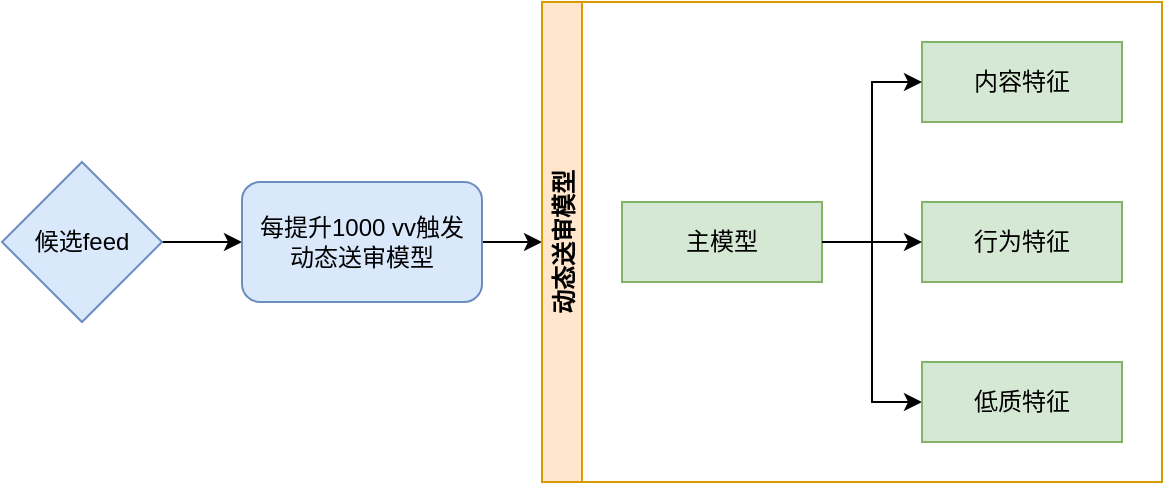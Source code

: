 <mxfile version="20.2.7" type="github">
  <diagram id="vV0CVoXvGQLhpZZ3DmrQ" name="Page-1">
    <mxGraphModel dx="1981" dy="608" grid="1" gridSize="10" guides="1" tooltips="1" connect="1" arrows="1" fold="1" page="1" pageScale="1" pageWidth="850" pageHeight="1100" math="0" shadow="0">
      <root>
        <mxCell id="0" />
        <mxCell id="1" parent="0" />
        <mxCell id="FDAyvnMps7sxtgWpFKgP-21" value="" style="edgeStyle=orthogonalEdgeStyle;rounded=0;orthogonalLoop=1;jettySize=auto;html=1;" edge="1" parent="1" source="FDAyvnMps7sxtgWpFKgP-6" target="FDAyvnMps7sxtgWpFKgP-8">
          <mxGeometry relative="1" as="geometry" />
        </mxCell>
        <mxCell id="FDAyvnMps7sxtgWpFKgP-6" value="候选feed" style="rhombus;whiteSpace=wrap;html=1;fillColor=#dae8fc;strokeColor=#6c8ebf;" vertex="1" parent="1">
          <mxGeometry x="-180" y="280" width="80" height="80" as="geometry" />
        </mxCell>
        <mxCell id="FDAyvnMps7sxtgWpFKgP-30" value="" style="edgeStyle=orthogonalEdgeStyle;rounded=0;orthogonalLoop=1;jettySize=auto;html=1;entryX=0;entryY=0.5;entryDx=0;entryDy=0;" edge="1" parent="1" source="FDAyvnMps7sxtgWpFKgP-8" target="FDAyvnMps7sxtgWpFKgP-22">
          <mxGeometry relative="1" as="geometry" />
        </mxCell>
        <mxCell id="FDAyvnMps7sxtgWpFKgP-8" value="每提升1000 vv触发&lt;br&gt;动态送审模型" style="rounded=1;whiteSpace=wrap;html=1;fillColor=#dae8fc;strokeColor=#6c8ebf;" vertex="1" parent="1">
          <mxGeometry x="-60" y="290" width="120" height="60" as="geometry" />
        </mxCell>
        <mxCell id="FDAyvnMps7sxtgWpFKgP-22" value="动态送审模型" style="swimlane;startSize=20;horizontal=0;childLayout=treeLayout;horizontalTree=1;resizable=0;containerType=tree;fillColor=#ffe6cc;strokeColor=#d79b00;" vertex="1" parent="1">
          <mxGeometry x="90" y="200" width="310" height="240" as="geometry" />
        </mxCell>
        <mxCell id="FDAyvnMps7sxtgWpFKgP-23" value="主模型" style="whiteSpace=wrap;html=1;fillColor=#d5e8d4;strokeColor=#82b366;" vertex="1" parent="FDAyvnMps7sxtgWpFKgP-22">
          <mxGeometry x="40" y="100" width="100" height="40" as="geometry" />
        </mxCell>
        <mxCell id="FDAyvnMps7sxtgWpFKgP-24" value="内容特征" style="whiteSpace=wrap;html=1;fillColor=#d5e8d4;strokeColor=#82b366;" vertex="1" parent="FDAyvnMps7sxtgWpFKgP-22">
          <mxGeometry x="190" y="20" width="100" height="40" as="geometry" />
        </mxCell>
        <mxCell id="FDAyvnMps7sxtgWpFKgP-25" value="" style="edgeStyle=elbowEdgeStyle;elbow=horizontal;html=1;rounded=0;" edge="1" parent="FDAyvnMps7sxtgWpFKgP-22" source="FDAyvnMps7sxtgWpFKgP-23" target="FDAyvnMps7sxtgWpFKgP-24">
          <mxGeometry relative="1" as="geometry" />
        </mxCell>
        <mxCell id="FDAyvnMps7sxtgWpFKgP-26" value="行为特征" style="whiteSpace=wrap;html=1;fillColor=#d5e8d4;strokeColor=#82b366;" vertex="1" parent="FDAyvnMps7sxtgWpFKgP-22">
          <mxGeometry x="190" y="100" width="100" height="40" as="geometry" />
        </mxCell>
        <mxCell id="FDAyvnMps7sxtgWpFKgP-27" value="" style="edgeStyle=elbowEdgeStyle;elbow=horizontal;html=1;rounded=0;" edge="1" parent="FDAyvnMps7sxtgWpFKgP-22" source="FDAyvnMps7sxtgWpFKgP-23" target="FDAyvnMps7sxtgWpFKgP-26">
          <mxGeometry relative="1" as="geometry" />
        </mxCell>
        <mxCell id="FDAyvnMps7sxtgWpFKgP-33" value="" style="edgeStyle=elbowEdgeStyle;elbow=horizontal;html=1;rounded=0;" edge="1" target="FDAyvnMps7sxtgWpFKgP-34" source="FDAyvnMps7sxtgWpFKgP-23" parent="FDAyvnMps7sxtgWpFKgP-22">
          <mxGeometry relative="1" as="geometry">
            <mxPoint x="220" y="280" as="sourcePoint" />
          </mxGeometry>
        </mxCell>
        <mxCell id="FDAyvnMps7sxtgWpFKgP-34" value="低质特征" style="whiteSpace=wrap;html=1;fillColor=#d5e8d4;strokeColor=#82b366;" vertex="1" parent="FDAyvnMps7sxtgWpFKgP-22">
          <mxGeometry x="190" y="180" width="100" height="40" as="geometry" />
        </mxCell>
      </root>
    </mxGraphModel>
  </diagram>
</mxfile>
